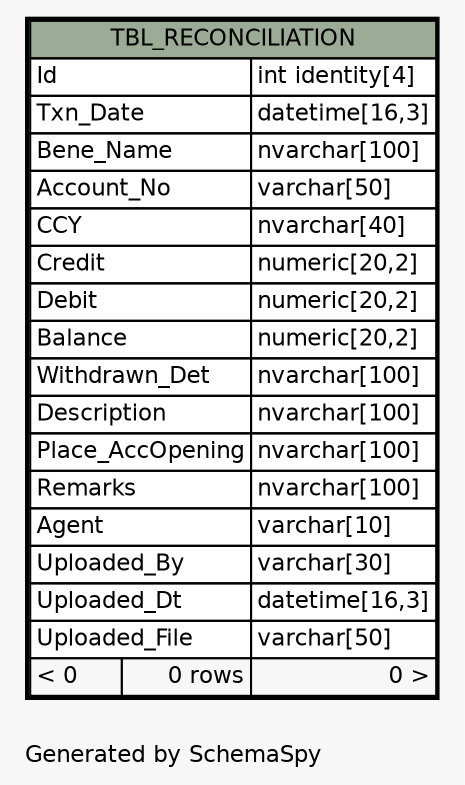// dot 2.38.0 on Windows 10 10.0
// SchemaSpy rev 590
digraph "oneDegreeRelationshipsDiagram" {
  graph [
    rankdir="RL"
    bgcolor="#f7f7f7"
    label="\nGenerated by SchemaSpy"
    labeljust="l"
    nodesep="0.18"
    ranksep="0.46"
    fontname="Helvetica"
    fontsize="11"
  ];
  node [
    fontname="Helvetica"
    fontsize="11"
    shape="plaintext"
  ];
  edge [
    arrowsize="0.8"
  ];
  "TBL_RECONCILIATION" [
    label=<
    <TABLE BORDER="2" CELLBORDER="1" CELLSPACING="0" BGCOLOR="#ffffff">
      <TR><TD COLSPAN="3" BGCOLOR="#9bab96" ALIGN="CENTER">TBL_RECONCILIATION</TD></TR>
      <TR><TD PORT="Id" COLSPAN="2" ALIGN="LEFT">Id</TD><TD PORT="Id.type" ALIGN="LEFT">int identity[4]</TD></TR>
      <TR><TD PORT="Txn_Date" COLSPAN="2" ALIGN="LEFT">Txn_Date</TD><TD PORT="Txn_Date.type" ALIGN="LEFT">datetime[16,3]</TD></TR>
      <TR><TD PORT="Bene_Name" COLSPAN="2" ALIGN="LEFT">Bene_Name</TD><TD PORT="Bene_Name.type" ALIGN="LEFT">nvarchar[100]</TD></TR>
      <TR><TD PORT="Account_No" COLSPAN="2" ALIGN="LEFT">Account_No</TD><TD PORT="Account_No.type" ALIGN="LEFT">varchar[50]</TD></TR>
      <TR><TD PORT="CCY" COLSPAN="2" ALIGN="LEFT">CCY</TD><TD PORT="CCY.type" ALIGN="LEFT">nvarchar[40]</TD></TR>
      <TR><TD PORT="Credit" COLSPAN="2" ALIGN="LEFT">Credit</TD><TD PORT="Credit.type" ALIGN="LEFT">numeric[20,2]</TD></TR>
      <TR><TD PORT="Debit" COLSPAN="2" ALIGN="LEFT">Debit</TD><TD PORT="Debit.type" ALIGN="LEFT">numeric[20,2]</TD></TR>
      <TR><TD PORT="Balance" COLSPAN="2" ALIGN="LEFT">Balance</TD><TD PORT="Balance.type" ALIGN="LEFT">numeric[20,2]</TD></TR>
      <TR><TD PORT="Withdrawn_Det" COLSPAN="2" ALIGN="LEFT">Withdrawn_Det</TD><TD PORT="Withdrawn_Det.type" ALIGN="LEFT">nvarchar[100]</TD></TR>
      <TR><TD PORT="Description" COLSPAN="2" ALIGN="LEFT">Description</TD><TD PORT="Description.type" ALIGN="LEFT">nvarchar[100]</TD></TR>
      <TR><TD PORT="Place_AccOpening" COLSPAN="2" ALIGN="LEFT">Place_AccOpening</TD><TD PORT="Place_AccOpening.type" ALIGN="LEFT">nvarchar[100]</TD></TR>
      <TR><TD PORT="Remarks" COLSPAN="2" ALIGN="LEFT">Remarks</TD><TD PORT="Remarks.type" ALIGN="LEFT">nvarchar[100]</TD></TR>
      <TR><TD PORT="Agent" COLSPAN="2" ALIGN="LEFT">Agent</TD><TD PORT="Agent.type" ALIGN="LEFT">varchar[10]</TD></TR>
      <TR><TD PORT="Uploaded_By" COLSPAN="2" ALIGN="LEFT">Uploaded_By</TD><TD PORT="Uploaded_By.type" ALIGN="LEFT">varchar[30]</TD></TR>
      <TR><TD PORT="Uploaded_Dt" COLSPAN="2" ALIGN="LEFT">Uploaded_Dt</TD><TD PORT="Uploaded_Dt.type" ALIGN="LEFT">datetime[16,3]</TD></TR>
      <TR><TD PORT="Uploaded_File" COLSPAN="2" ALIGN="LEFT">Uploaded_File</TD><TD PORT="Uploaded_File.type" ALIGN="LEFT">varchar[50]</TD></TR>
      <TR><TD ALIGN="LEFT" BGCOLOR="#f7f7f7">&lt; 0</TD><TD ALIGN="RIGHT" BGCOLOR="#f7f7f7">0 rows</TD><TD ALIGN="RIGHT" BGCOLOR="#f7f7f7">0 &gt;</TD></TR>
    </TABLE>>
    URL="TBL_RECONCILIATION.html"
    tooltip="TBL_RECONCILIATION"
  ];
}
